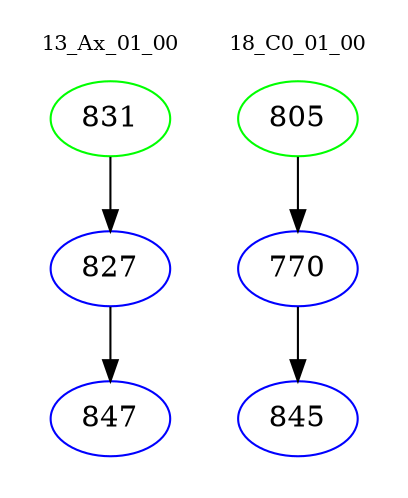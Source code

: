 digraph{
subgraph cluster_0 {
color = white
label = "13_Ax_01_00";
fontsize=10;
T0_831 [label="831", color="green"]
T0_831 -> T0_827 [color="black"]
T0_827 [label="827", color="blue"]
T0_827 -> T0_847 [color="black"]
T0_847 [label="847", color="blue"]
}
subgraph cluster_1 {
color = white
label = "18_C0_01_00";
fontsize=10;
T1_805 [label="805", color="green"]
T1_805 -> T1_770 [color="black"]
T1_770 [label="770", color="blue"]
T1_770 -> T1_845 [color="black"]
T1_845 [label="845", color="blue"]
}
}
